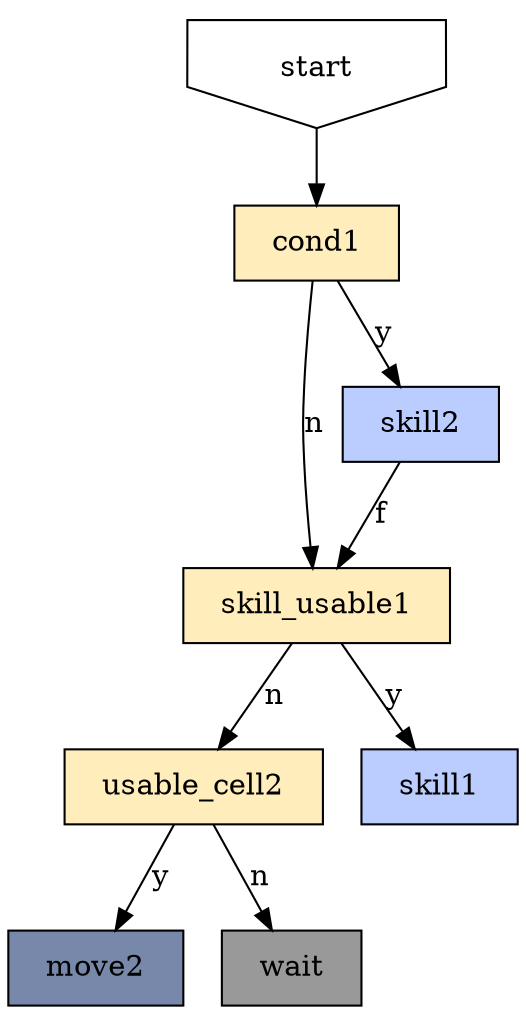 digraph {
	fixedsize=true;
	concentrate=true;
	node [shape=rect margin="0.25,0.125"];
	start [shape=invhouse];

	node [style=filled fillcolor="#FFEEBB"]; # cond
	cond1 [tooltip="check?type=acted,check?type=attacked,!check?type=buff&kind=target&buff=Effect_MP_Centurion_N_2"]; # acted and get attacked and has not Effect_MP_Centurion_N_2 buff in target
	skill_usable1 [tooltip="check?type=skill&slot=1&kind=usable"]; # active 1 usable
	usable_cell2 [tooltip="check?type=skill&slot=2&kind=movable"]; # is cell exists that can use active 2

	node [fillcolor="#BBCCFF"];
	skill1 [tooltip="skill?slot=1&target=random"]; # use active 1 to random
	skill2 [tooltip="skill?slot=2&target=lastenemy"]; # use active 2 to last attacked enemy

	node [fillcolor="#7788aa"];
	move2 [tooltip="move?slot=2"]; # move to cell that can use active 2
	wait [tooltip="wait" fillcolor="#999999"]; # wait

	start -> cond1;
	cond1 -> skill2 [label="y"];
	cond1 -> skill_usable1 [label="n"];

	skill2 -> skill_usable1 [label="f"];

	skill_usable1 -> skill1 [label="y"];
	skill_usable1 -> usable_cell2 [label="n"];

	usable_cell2 -> move2 [label="y"];
	usable_cell2 -> wait [label="n"];
}